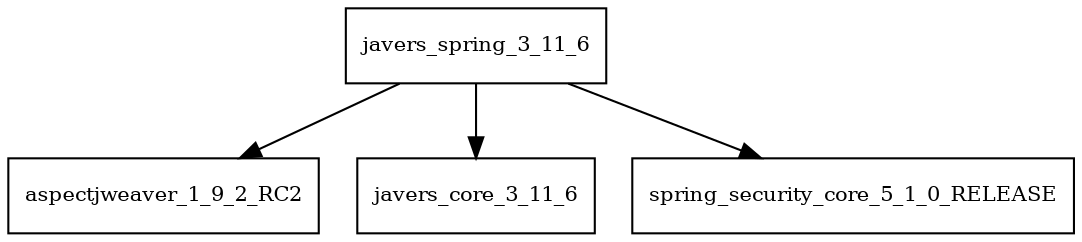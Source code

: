 digraph javers_spring_3_11_6_dependencies {
  node [shape = box, fontsize=10.0];
  javers_spring_3_11_6 -> aspectjweaver_1_9_2_RC2;
  javers_spring_3_11_6 -> javers_core_3_11_6;
  javers_spring_3_11_6 -> spring_security_core_5_1_0_RELEASE;
}
